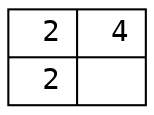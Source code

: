 digraph {
  node [fontname="Courier"];
  s1_2_1_0 [shape=record, label="{{&nbsp;2|&nbsp;4}|{&nbsp;2|&nbsp;&nbsp;}}"];
}
